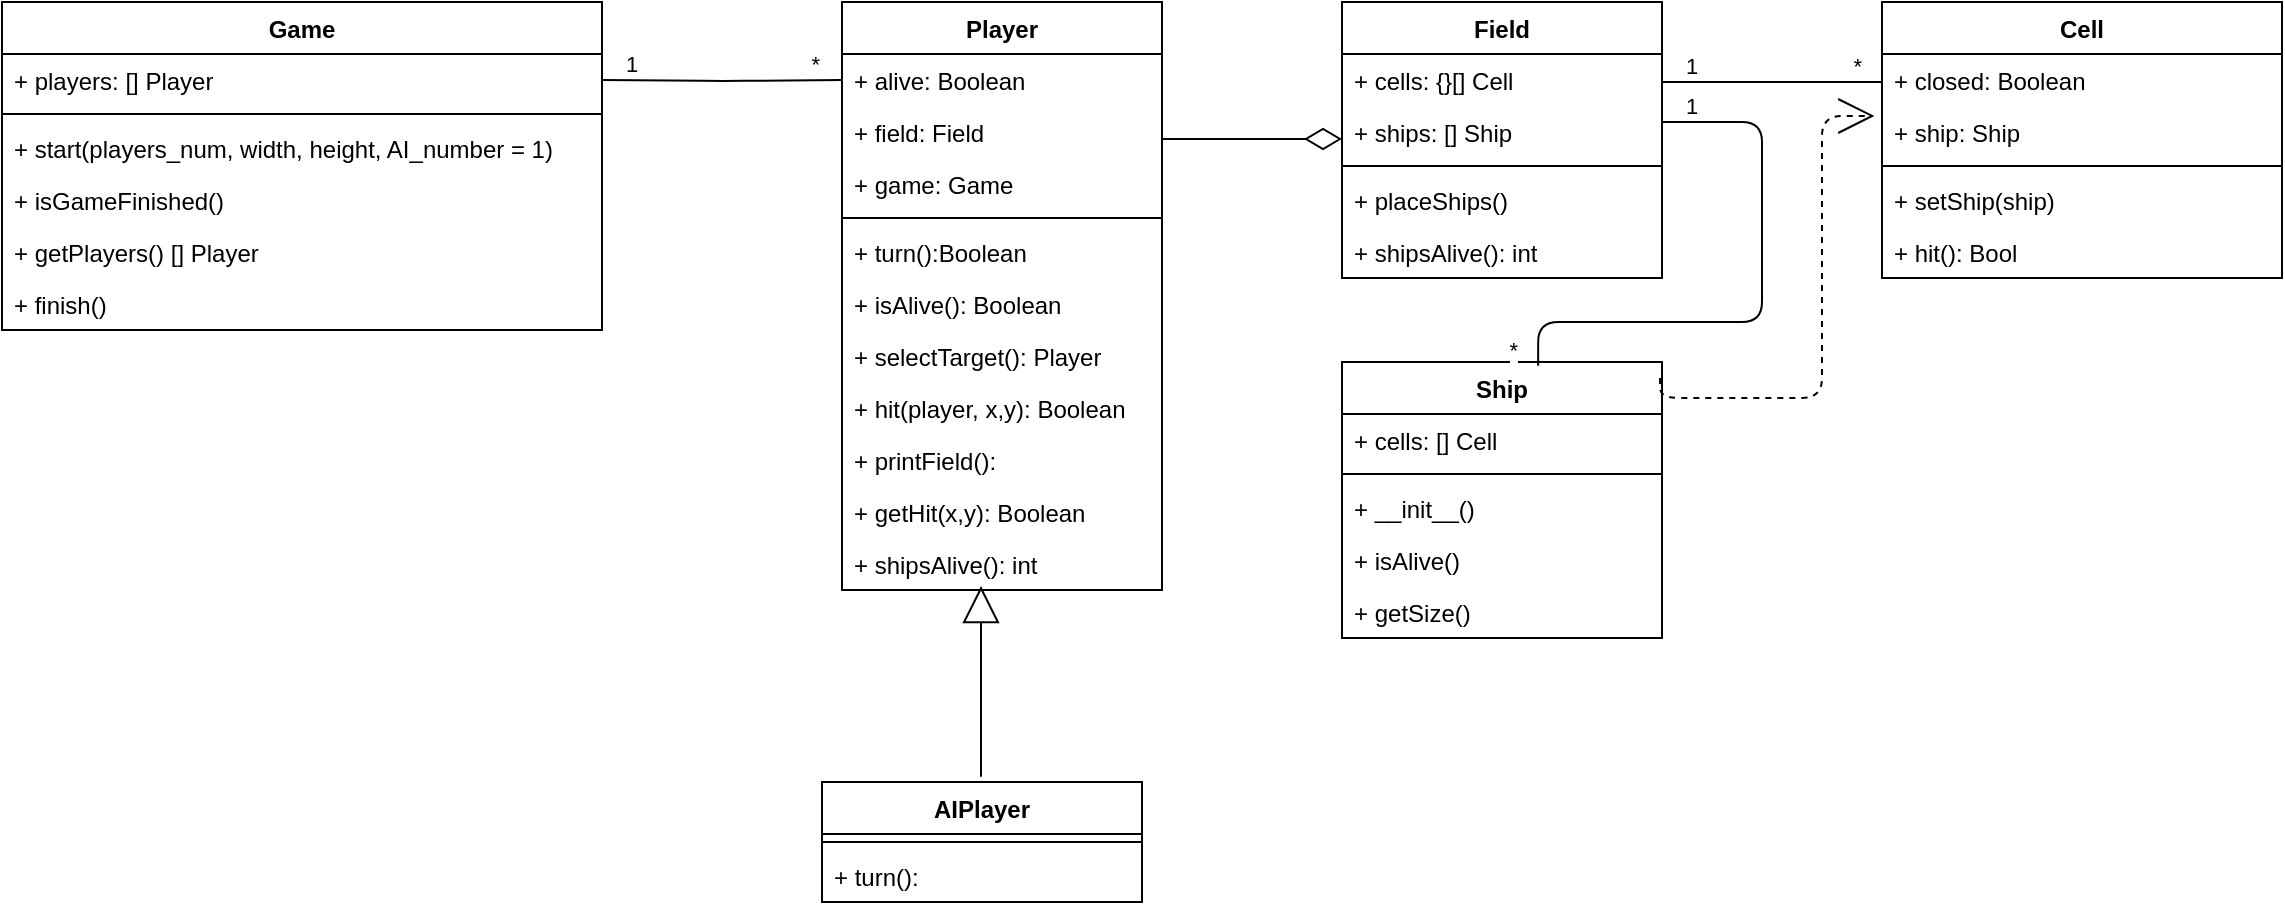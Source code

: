 <mxfile>
    <diagram name="Page-1" id="9f46799a-70d6-7492-0946-bef42562c5a5">
        <mxGraphModel dx="1535" dy="1486" grid="1" gridSize="10" guides="1" tooltips="1" connect="1" arrows="1" fold="1" page="1" pageScale="1" pageWidth="1100" pageHeight="850" background="none" math="0" shadow="0">
            <root>
                <mxCell id="0"/>
                <mxCell id="1" parent="0"/>
                <mxCell id="Z24ObllgmWdgaAB6FL8y-1" value="Game" style="swimlane;fontStyle=1;align=center;verticalAlign=top;childLayout=stackLayout;horizontal=1;startSize=26;horizontalStack=0;resizeParent=1;resizeParentMax=0;resizeLast=0;collapsible=1;marginBottom=0;" parent="1" vertex="1">
                    <mxGeometry x="-720" y="-480" width="300" height="164" as="geometry">
                        <mxRectangle x="-130" y="293" width="100" height="26" as="alternateBounds"/>
                    </mxGeometry>
                </mxCell>
                <mxCell id="Z24ObllgmWdgaAB6FL8y-2" value="+ players: [] Player&#10;" style="text;strokeColor=none;fillColor=none;align=left;verticalAlign=top;spacingLeft=4;spacingRight=4;overflow=hidden;rotatable=0;points=[[0,0.5],[1,0.5]];portConstraint=eastwest;" parent="Z24ObllgmWdgaAB6FL8y-1" vertex="1">
                    <mxGeometry y="26" width="300" height="26" as="geometry"/>
                </mxCell>
                <mxCell id="Z24ObllgmWdgaAB6FL8y-6" value="" style="line;strokeWidth=1;fillColor=none;align=left;verticalAlign=middle;spacingTop=-1;spacingLeft=3;spacingRight=3;rotatable=0;labelPosition=right;points=[];portConstraint=eastwest;" parent="Z24ObllgmWdgaAB6FL8y-1" vertex="1">
                    <mxGeometry y="52" width="300" height="8" as="geometry"/>
                </mxCell>
                <mxCell id="Z24ObllgmWdgaAB6FL8y-7" value="+ start(players_num, width, height, AI_number = 1)" style="text;strokeColor=none;fillColor=none;align=left;verticalAlign=top;spacingLeft=4;spacingRight=4;overflow=hidden;rotatable=0;points=[[0,0.5],[1,0.5]];portConstraint=eastwest;" parent="Z24ObllgmWdgaAB6FL8y-1" vertex="1">
                    <mxGeometry y="60" width="300" height="26" as="geometry"/>
                </mxCell>
                <mxCell id="Z24ObllgmWdgaAB6FL8y-9" value="+ isGameFinished()" style="text;strokeColor=none;fillColor=none;align=left;verticalAlign=top;spacingLeft=4;spacingRight=4;overflow=hidden;rotatable=0;points=[[0,0.5],[1,0.5]];portConstraint=eastwest;" parent="Z24ObllgmWdgaAB6FL8y-1" vertex="1">
                    <mxGeometry y="86" width="300" height="26" as="geometry"/>
                </mxCell>
                <mxCell id="Z24ObllgmWdgaAB6FL8y-19" value="+ getPlayers() [] Player" style="text;strokeColor=none;fillColor=none;align=left;verticalAlign=top;spacingLeft=4;spacingRight=4;overflow=hidden;rotatable=0;points=[[0,0.5],[1,0.5]];portConstraint=eastwest;" parent="Z24ObllgmWdgaAB6FL8y-1" vertex="1">
                    <mxGeometry y="112" width="300" height="26" as="geometry"/>
                </mxCell>
                <mxCell id="Z24ObllgmWdgaAB6FL8y-8" value="+ finish()" style="text;strokeColor=none;fillColor=none;align=left;verticalAlign=top;spacingLeft=4;spacingRight=4;overflow=hidden;rotatable=0;points=[[0,0.5],[1,0.5]];portConstraint=eastwest;" parent="Z24ObllgmWdgaAB6FL8y-1" vertex="1">
                    <mxGeometry y="138" width="300" height="26" as="geometry"/>
                </mxCell>
                <mxCell id="Z24ObllgmWdgaAB6FL8y-10" value="Player" style="swimlane;fontStyle=1;align=center;verticalAlign=top;childLayout=stackLayout;horizontal=1;startSize=26;horizontalStack=0;resizeParent=1;resizeParentMax=0;resizeLast=0;collapsible=1;marginBottom=0;" parent="1" vertex="1">
                    <mxGeometry x="-300" y="-480" width="160" height="294" as="geometry">
                        <mxRectangle x="-130" y="293" width="100" height="26" as="alternateBounds"/>
                    </mxGeometry>
                </mxCell>
                <mxCell id="Z24ObllgmWdgaAB6FL8y-11" value="+ alive: Boolean&#10;" style="text;strokeColor=none;fillColor=none;align=left;verticalAlign=top;spacingLeft=4;spacingRight=4;overflow=hidden;rotatable=0;points=[[0,0.5],[1,0.5]];portConstraint=eastwest;" parent="Z24ObllgmWdgaAB6FL8y-10" vertex="1">
                    <mxGeometry y="26" width="160" height="26" as="geometry"/>
                </mxCell>
                <mxCell id="Z24ObllgmWdgaAB6FL8y-12" value="+ field: Field" style="text;strokeColor=none;fillColor=none;align=left;verticalAlign=top;spacingLeft=4;spacingRight=4;overflow=hidden;rotatable=0;points=[[0,0.5],[1,0.5]];portConstraint=eastwest;" parent="Z24ObllgmWdgaAB6FL8y-10" vertex="1">
                    <mxGeometry y="52" width="160" height="26" as="geometry"/>
                </mxCell>
                <mxCell id="Z24ObllgmWdgaAB6FL8y-13" value="+ game: Game" style="text;strokeColor=none;fillColor=none;align=left;verticalAlign=top;spacingLeft=4;spacingRight=4;overflow=hidden;rotatable=0;points=[[0,0.5],[1,0.5]];portConstraint=eastwest;" parent="Z24ObllgmWdgaAB6FL8y-10" vertex="1">
                    <mxGeometry y="78" width="160" height="26" as="geometry"/>
                </mxCell>
                <mxCell id="Z24ObllgmWdgaAB6FL8y-15" value="" style="line;strokeWidth=1;fillColor=none;align=left;verticalAlign=middle;spacingTop=-1;spacingLeft=3;spacingRight=3;rotatable=0;labelPosition=right;points=[];portConstraint=eastwest;" parent="Z24ObllgmWdgaAB6FL8y-10" vertex="1">
                    <mxGeometry y="104" width="160" height="8" as="geometry"/>
                </mxCell>
                <mxCell id="Z24ObllgmWdgaAB6FL8y-16" value="+ turn():Boolean" style="text;strokeColor=none;fillColor=none;align=left;verticalAlign=top;spacingLeft=4;spacingRight=4;overflow=hidden;rotatable=0;points=[[0,0.5],[1,0.5]];portConstraint=eastwest;" parent="Z24ObllgmWdgaAB6FL8y-10" vertex="1">
                    <mxGeometry y="112" width="160" height="26" as="geometry"/>
                </mxCell>
                <mxCell id="Z24ObllgmWdgaAB6FL8y-17" value="+ isAlive(): Boolean" style="text;strokeColor=none;fillColor=none;align=left;verticalAlign=top;spacingLeft=4;spacingRight=4;overflow=hidden;rotatable=0;points=[[0,0.5],[1,0.5]];portConstraint=eastwest;" parent="Z24ObllgmWdgaAB6FL8y-10" vertex="1">
                    <mxGeometry y="138" width="160" height="26" as="geometry"/>
                </mxCell>
                <mxCell id="Z24ObllgmWdgaAB6FL8y-18" value="+ selectTarget(): Player" style="text;strokeColor=none;fillColor=none;align=left;verticalAlign=top;spacingLeft=4;spacingRight=4;overflow=hidden;rotatable=0;points=[[0,0.5],[1,0.5]];portConstraint=eastwest;" parent="Z24ObllgmWdgaAB6FL8y-10" vertex="1">
                    <mxGeometry y="164" width="160" height="26" as="geometry"/>
                </mxCell>
                <mxCell id="Z24ObllgmWdgaAB6FL8y-21" value="+ hit(player, x,y): Boolean" style="text;strokeColor=none;fillColor=none;align=left;verticalAlign=top;spacingLeft=4;spacingRight=4;overflow=hidden;rotatable=0;points=[[0,0.5],[1,0.5]];portConstraint=eastwest;" parent="Z24ObllgmWdgaAB6FL8y-10" vertex="1">
                    <mxGeometry y="190" width="160" height="26" as="geometry"/>
                </mxCell>
                <mxCell id="Z24ObllgmWdgaAB6FL8y-20" value="+ printField():" style="text;strokeColor=none;fillColor=none;align=left;verticalAlign=top;spacingLeft=4;spacingRight=4;overflow=hidden;rotatable=0;points=[[0,0.5],[1,0.5]];portConstraint=eastwest;" parent="Z24ObllgmWdgaAB6FL8y-10" vertex="1">
                    <mxGeometry y="216" width="160" height="26" as="geometry"/>
                </mxCell>
                <mxCell id="Z24ObllgmWdgaAB6FL8y-35" value="+ getHit(x,y): Boolean" style="text;strokeColor=none;fillColor=none;align=left;verticalAlign=top;spacingLeft=4;spacingRight=4;overflow=hidden;rotatable=0;points=[[0,0.5],[1,0.5]];portConstraint=eastwest;" parent="Z24ObllgmWdgaAB6FL8y-10" vertex="1">
                    <mxGeometry y="242" width="160" height="26" as="geometry"/>
                </mxCell>
                <mxCell id="Z24ObllgmWdgaAB6FL8y-34" value="+ shipsAlive(): int" style="text;strokeColor=none;fillColor=none;align=left;verticalAlign=top;spacingLeft=4;spacingRight=4;overflow=hidden;rotatable=0;points=[[0,0.5],[1,0.5]];portConstraint=eastwest;" parent="Z24ObllgmWdgaAB6FL8y-10" vertex="1">
                    <mxGeometry y="268" width="160" height="26" as="geometry"/>
                </mxCell>
                <mxCell id="Z24ObllgmWdgaAB6FL8y-22" value="" style="endArrow=none;html=1;edgeStyle=orthogonalEdgeStyle;entryX=0;entryY=0.5;entryDx=0;entryDy=0;" parent="1" target="Z24ObllgmWdgaAB6FL8y-11" edge="1">
                    <mxGeometry relative="1" as="geometry">
                        <mxPoint x="-420" y="-441" as="sourcePoint"/>
                        <mxPoint x="-310" y="-440" as="targetPoint"/>
                    </mxGeometry>
                </mxCell>
                <mxCell id="Z24ObllgmWdgaAB6FL8y-23" value="1" style="edgeLabel;resizable=0;html=1;align=left;verticalAlign=bottom;" parent="Z24ObllgmWdgaAB6FL8y-22" connectable="0" vertex="1">
                    <mxGeometry x="-1" relative="1" as="geometry">
                        <mxPoint x="10" as="offset"/>
                    </mxGeometry>
                </mxCell>
                <mxCell id="Z24ObllgmWdgaAB6FL8y-24" value="*" style="edgeLabel;resizable=0;html=1;align=right;verticalAlign=bottom;" parent="Z24ObllgmWdgaAB6FL8y-22" connectable="0" vertex="1">
                    <mxGeometry x="1" relative="1" as="geometry">
                        <mxPoint x="-10" as="offset"/>
                    </mxGeometry>
                </mxCell>
                <mxCell id="Z24ObllgmWdgaAB6FL8y-25" value="Field" style="swimlane;fontStyle=1;align=center;verticalAlign=top;childLayout=stackLayout;horizontal=1;startSize=26;horizontalStack=0;resizeParent=1;resizeParentMax=0;resizeLast=0;collapsible=1;marginBottom=0;" parent="1" vertex="1">
                    <mxGeometry x="-50" y="-480" width="160" height="138" as="geometry">
                        <mxRectangle x="-130" y="293" width="100" height="26" as="alternateBounds"/>
                    </mxGeometry>
                </mxCell>
                <mxCell id="Z24ObllgmWdgaAB6FL8y-26" value="+ cells: {}[] Cell&#10;" style="text;strokeColor=none;fillColor=none;align=left;verticalAlign=top;spacingLeft=4;spacingRight=4;overflow=hidden;rotatable=0;points=[[0,0.5],[1,0.5]];portConstraint=eastwest;" parent="Z24ObllgmWdgaAB6FL8y-25" vertex="1">
                    <mxGeometry y="26" width="160" height="26" as="geometry"/>
                </mxCell>
                <mxCell id="Z24ObllgmWdgaAB6FL8y-33" value="+ ships: [] Ship&#10;" style="text;strokeColor=none;fillColor=none;align=left;verticalAlign=top;spacingLeft=4;spacingRight=4;overflow=hidden;rotatable=0;points=[[0,0.5],[1,0.5]];portConstraint=eastwest;" parent="Z24ObllgmWdgaAB6FL8y-25" vertex="1">
                    <mxGeometry y="52" width="160" height="26" as="geometry"/>
                </mxCell>
                <mxCell id="Z24ObllgmWdgaAB6FL8y-30" value="" style="line;strokeWidth=1;fillColor=none;align=left;verticalAlign=middle;spacingTop=-1;spacingLeft=3;spacingRight=3;rotatable=0;labelPosition=right;points=[];portConstraint=eastwest;" parent="Z24ObllgmWdgaAB6FL8y-25" vertex="1">
                    <mxGeometry y="78" width="160" height="8" as="geometry"/>
                </mxCell>
                <mxCell id="Z24ObllgmWdgaAB6FL8y-31" value="+ placeShips()" style="text;strokeColor=none;fillColor=none;align=left;verticalAlign=top;spacingLeft=4;spacingRight=4;overflow=hidden;rotatable=0;points=[[0,0.5],[1,0.5]];portConstraint=eastwest;" parent="Z24ObllgmWdgaAB6FL8y-25" vertex="1">
                    <mxGeometry y="86" width="160" height="26" as="geometry"/>
                </mxCell>
                <mxCell id="Z24ObllgmWdgaAB6FL8y-32" value="+ shipsAlive(): int" style="text;strokeColor=none;fillColor=none;align=left;verticalAlign=top;spacingLeft=4;spacingRight=4;overflow=hidden;rotatable=0;points=[[0,0.5],[1,0.5]];portConstraint=eastwest;" parent="Z24ObllgmWdgaAB6FL8y-25" vertex="1">
                    <mxGeometry y="112" width="160" height="26" as="geometry"/>
                </mxCell>
                <mxCell id="Z24ObllgmWdgaAB6FL8y-36" style="edgeStyle=elbowEdgeStyle;html=1;labelBackgroundColor=none;startFill=0;startSize=8;endArrow=diamondThin;endFill=0;endSize=16;fontFamily=Verdana;fontSize=12;elbow=vertical;" parent="1" edge="1">
                    <mxGeometry relative="1" as="geometry">
                        <mxPoint x="-140" y="-411.5" as="sourcePoint"/>
                        <mxPoint x="-50" y="-411" as="targetPoint"/>
                        <Array as="points">
                            <mxPoint x="-110" y="-411.5"/>
                        </Array>
                    </mxGeometry>
                </mxCell>
                <mxCell id="Z24ObllgmWdgaAB6FL8y-37" value="AIPlayer" style="swimlane;fontStyle=1;align=center;verticalAlign=top;childLayout=stackLayout;horizontal=1;startSize=26;horizontalStack=0;resizeParent=1;resizeParentMax=0;resizeLast=0;collapsible=1;marginBottom=0;" parent="1" vertex="1">
                    <mxGeometry x="-310" y="-90" width="160" height="60" as="geometry">
                        <mxRectangle x="-130" y="293" width="100" height="26" as="alternateBounds"/>
                    </mxGeometry>
                </mxCell>
                <mxCell id="Z24ObllgmWdgaAB6FL8y-42" value="" style="line;strokeWidth=1;fillColor=none;align=left;verticalAlign=middle;spacingTop=-1;spacingLeft=3;spacingRight=3;rotatable=0;labelPosition=right;points=[];portConstraint=eastwest;" parent="Z24ObllgmWdgaAB6FL8y-37" vertex="1">
                    <mxGeometry y="26" width="160" height="8" as="geometry"/>
                </mxCell>
                <mxCell id="Z24ObllgmWdgaAB6FL8y-47" value="+ turn(): " style="text;strokeColor=none;fillColor=none;align=left;verticalAlign=top;spacingLeft=4;spacingRight=4;overflow=hidden;rotatable=0;points=[[0,0.5],[1,0.5]];portConstraint=eastwest;" parent="Z24ObllgmWdgaAB6FL8y-37" vertex="1">
                    <mxGeometry y="34" width="160" height="26" as="geometry"/>
                </mxCell>
                <mxCell id="Z24ObllgmWdgaAB6FL8y-45" style="edgeStyle=orthogonalEdgeStyle;html=1;labelBackgroundColor=none;startFill=0;startSize=8;endArrow=block;endFill=0;endSize=16;fontFamily=Verdana;fontSize=12;" parent="1" edge="1">
                    <mxGeometry relative="1" as="geometry">
                        <Array as="points">
                            <mxPoint x="-230.5" y="-88"/>
                        </Array>
                        <mxPoint x="-230.5" y="-108" as="sourcePoint"/>
                        <mxPoint x="-230.5" y="-188" as="targetPoint"/>
                    </mxGeometry>
                </mxCell>
                <mxCell id="Z24ObllgmWdgaAB6FL8y-48" value="Cell" style="swimlane;fontStyle=1;align=center;verticalAlign=top;childLayout=stackLayout;horizontal=1;startSize=26;horizontalStack=0;resizeParent=1;resizeParentMax=0;resizeLast=0;collapsible=1;marginBottom=0;" parent="1" vertex="1">
                    <mxGeometry x="220" y="-480" width="200" height="138" as="geometry">
                        <mxRectangle x="-130" y="293" width="100" height="26" as="alternateBounds"/>
                    </mxGeometry>
                </mxCell>
                <mxCell id="Z24ObllgmWdgaAB6FL8y-49" value="+ closed: Boolean&#10;" style="text;strokeColor=none;fillColor=none;align=left;verticalAlign=top;spacingLeft=4;spacingRight=4;overflow=hidden;rotatable=0;points=[[0,0.5],[1,0.5]];portConstraint=eastwest;" parent="Z24ObllgmWdgaAB6FL8y-48" vertex="1">
                    <mxGeometry y="26" width="200" height="26" as="geometry"/>
                </mxCell>
                <mxCell id="Z24ObllgmWdgaAB6FL8y-50" value="+ ship: Ship&#10;" style="text;strokeColor=none;fillColor=none;align=left;verticalAlign=top;spacingLeft=4;spacingRight=4;overflow=hidden;rotatable=0;points=[[0,0.5],[1,0.5]];portConstraint=eastwest;" parent="Z24ObllgmWdgaAB6FL8y-48" vertex="1">
                    <mxGeometry y="52" width="200" height="26" as="geometry"/>
                </mxCell>
                <mxCell id="Z24ObllgmWdgaAB6FL8y-51" value="" style="line;strokeWidth=1;fillColor=none;align=left;verticalAlign=middle;spacingTop=-1;spacingLeft=3;spacingRight=3;rotatable=0;labelPosition=right;points=[];portConstraint=eastwest;" parent="Z24ObllgmWdgaAB6FL8y-48" vertex="1">
                    <mxGeometry y="78" width="200" height="8" as="geometry"/>
                </mxCell>
                <mxCell id="3" value="+ setShip(ship)" style="text;strokeColor=none;fillColor=none;align=left;verticalAlign=top;spacingLeft=4;spacingRight=4;overflow=hidden;rotatable=0;points=[[0,0.5],[1,0.5]];portConstraint=eastwest;" parent="Z24ObllgmWdgaAB6FL8y-48" vertex="1">
                    <mxGeometry y="86" width="200" height="26" as="geometry"/>
                </mxCell>
                <mxCell id="Z24ObllgmWdgaAB6FL8y-52" value="+ hit(): Bool" style="text;strokeColor=none;fillColor=none;align=left;verticalAlign=top;spacingLeft=4;spacingRight=4;overflow=hidden;rotatable=0;points=[[0,0.5],[1,0.5]];portConstraint=eastwest;" parent="Z24ObllgmWdgaAB6FL8y-48" vertex="1">
                    <mxGeometry y="112" width="200" height="26" as="geometry"/>
                </mxCell>
                <mxCell id="Z24ObllgmWdgaAB6FL8y-54" value="Ship" style="swimlane;fontStyle=1;align=center;verticalAlign=top;childLayout=stackLayout;horizontal=1;startSize=26;horizontalStack=0;resizeParent=1;resizeParentMax=0;resizeLast=0;collapsible=1;marginBottom=0;" parent="1" vertex="1">
                    <mxGeometry x="-50" y="-300" width="160" height="138" as="geometry">
                        <mxRectangle x="-130" y="293" width="100" height="26" as="alternateBounds"/>
                    </mxGeometry>
                </mxCell>
                <mxCell id="Z24ObllgmWdgaAB6FL8y-55" value="+ cells: [] Cell&#10;" style="text;strokeColor=none;fillColor=none;align=left;verticalAlign=top;spacingLeft=4;spacingRight=4;overflow=hidden;rotatable=0;points=[[0,0.5],[1,0.5]];portConstraint=eastwest;" parent="Z24ObllgmWdgaAB6FL8y-54" vertex="1">
                    <mxGeometry y="26" width="160" height="26" as="geometry"/>
                </mxCell>
                <mxCell id="Z24ObllgmWdgaAB6FL8y-57" value="" style="line;strokeWidth=1;fillColor=none;align=left;verticalAlign=middle;spacingTop=-1;spacingLeft=3;spacingRight=3;rotatable=0;labelPosition=right;points=[];portConstraint=eastwest;" parent="Z24ObllgmWdgaAB6FL8y-54" vertex="1">
                    <mxGeometry y="52" width="160" height="8" as="geometry"/>
                </mxCell>
                <mxCell id="4" value="+ __init__()" style="text;strokeColor=none;fillColor=none;align=left;verticalAlign=top;spacingLeft=4;spacingRight=4;overflow=hidden;rotatable=0;points=[[0,0.5],[1,0.5]];portConstraint=eastwest;" vertex="1" parent="Z24ObllgmWdgaAB6FL8y-54">
                    <mxGeometry y="60" width="160" height="26" as="geometry"/>
                </mxCell>
                <mxCell id="Z24ObllgmWdgaAB6FL8y-58" value="+ isAlive()" style="text;strokeColor=none;fillColor=none;align=left;verticalAlign=top;spacingLeft=4;spacingRight=4;overflow=hidden;rotatable=0;points=[[0,0.5],[1,0.5]];portConstraint=eastwest;" parent="Z24ObllgmWdgaAB6FL8y-54" vertex="1">
                    <mxGeometry y="86" width="160" height="26" as="geometry"/>
                </mxCell>
                <mxCell id="Z24ObllgmWdgaAB6FL8y-70" value="+ getSize()" style="text;strokeColor=none;fillColor=none;align=left;verticalAlign=top;spacingLeft=4;spacingRight=4;overflow=hidden;rotatable=0;points=[[0,0.5],[1,0.5]];portConstraint=eastwest;" parent="Z24ObllgmWdgaAB6FL8y-54" vertex="1">
                    <mxGeometry y="112" width="160" height="26" as="geometry"/>
                </mxCell>
                <mxCell id="Z24ObllgmWdgaAB6FL8y-63" value="" style="endArrow=none;html=1;edgeStyle=orthogonalEdgeStyle;" parent="1" edge="1">
                    <mxGeometry relative="1" as="geometry">
                        <mxPoint x="110" y="-440" as="sourcePoint"/>
                        <mxPoint x="220" y="-440" as="targetPoint"/>
                    </mxGeometry>
                </mxCell>
                <mxCell id="Z24ObllgmWdgaAB6FL8y-64" value="1" style="edgeLabel;resizable=0;html=1;align=left;verticalAlign=bottom;" parent="Z24ObllgmWdgaAB6FL8y-63" connectable="0" vertex="1">
                    <mxGeometry x="-1" relative="1" as="geometry">
                        <mxPoint x="10" as="offset"/>
                    </mxGeometry>
                </mxCell>
                <mxCell id="Z24ObllgmWdgaAB6FL8y-65" value="*" style="edgeLabel;resizable=0;html=1;align=right;verticalAlign=bottom;" parent="Z24ObllgmWdgaAB6FL8y-63" connectable="0" vertex="1">
                    <mxGeometry x="1" relative="1" as="geometry">
                        <mxPoint x="-10" as="offset"/>
                    </mxGeometry>
                </mxCell>
                <mxCell id="Z24ObllgmWdgaAB6FL8y-66" value="" style="endArrow=none;html=1;edgeStyle=orthogonalEdgeStyle;entryX=0.613;entryY=0.014;entryDx=0;entryDy=0;entryPerimeter=0;" parent="1" target="Z24ObllgmWdgaAB6FL8y-54" edge="1">
                    <mxGeometry relative="1" as="geometry">
                        <mxPoint x="110" y="-420" as="sourcePoint"/>
                        <mxPoint x="320" y="-233" as="targetPoint"/>
                        <Array as="points">
                            <mxPoint x="160" y="-420"/>
                            <mxPoint x="160" y="-320"/>
                            <mxPoint x="48" y="-320"/>
                        </Array>
                    </mxGeometry>
                </mxCell>
                <mxCell id="Z24ObllgmWdgaAB6FL8y-67" value="1" style="edgeLabel;resizable=0;html=1;align=left;verticalAlign=bottom;" parent="Z24ObllgmWdgaAB6FL8y-66" connectable="0" vertex="1">
                    <mxGeometry x="-1" relative="1" as="geometry">
                        <mxPoint x="10" as="offset"/>
                    </mxGeometry>
                </mxCell>
                <mxCell id="Z24ObllgmWdgaAB6FL8y-68" value="*" style="edgeLabel;resizable=0;html=1;align=right;verticalAlign=bottom;" parent="Z24ObllgmWdgaAB6FL8y-66" connectable="0" vertex="1">
                    <mxGeometry x="1" relative="1" as="geometry">
                        <mxPoint x="-10" as="offset"/>
                    </mxGeometry>
                </mxCell>
                <mxCell id="Z24ObllgmWdgaAB6FL8y-69" style="edgeStyle=orthogonalEdgeStyle;html=1;labelBackgroundColor=none;startFill=0;startSize=8;endArrow=open;endFill=0;endSize=16;fontFamily=Verdana;fontSize=12;dashed=1;exitX=0.994;exitY=0.058;exitDx=0;exitDy=0;exitPerimeter=0;entryX=-0.019;entryY=0.192;entryDx=0;entryDy=0;entryPerimeter=0;" parent="1" source="Z24ObllgmWdgaAB6FL8y-54" target="Z24ObllgmWdgaAB6FL8y-50" edge="1">
                    <mxGeometry relative="1" as="geometry">
                        <Array as="points">
                            <mxPoint x="109" y="-282"/>
                            <mxPoint x="190" y="-282"/>
                            <mxPoint x="190" y="-423"/>
                        </Array>
                        <mxPoint x="200" y="-282" as="sourcePoint"/>
                        <mxPoint x="260" y="-320" as="targetPoint"/>
                    </mxGeometry>
                </mxCell>
            </root>
        </mxGraphModel>
    </diagram>
</mxfile>